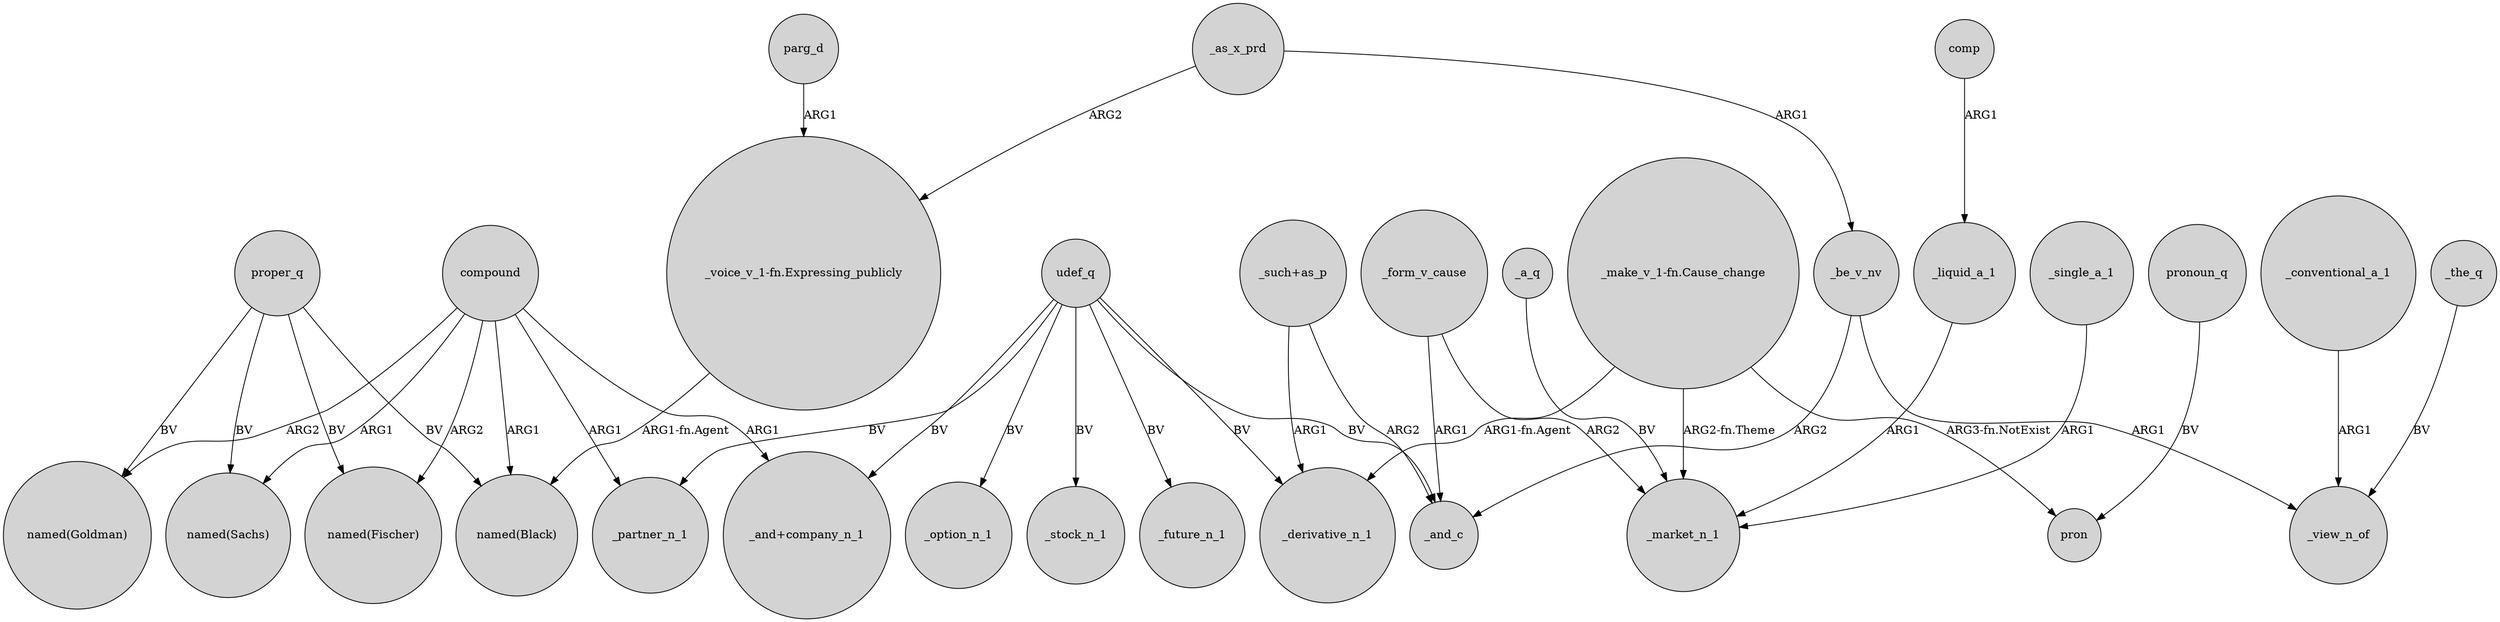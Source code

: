 digraph {
	node [shape=circle style=filled]
	proper_q -> "named(Fischer)" [label=BV]
	comp -> _liquid_a_1 [label=ARG1]
	"_make_v_1-fn.Cause_change" -> _derivative_n_1 [label="ARG1-fn.Agent"]
	_as_x_prd -> "_voice_v_1-fn.Expressing_publicly" [label=ARG2]
	udef_q -> _option_n_1 [label=BV]
	_form_v_cause -> _market_n_1 [label=ARG2]
	compound -> "named(Sachs)" [label=ARG1]
	compound -> _partner_n_1 [label=ARG1]
	_conventional_a_1 -> _view_n_of [label=ARG1]
	_form_v_cause -> _and_c [label=ARG1]
	udef_q -> _partner_n_1 [label=BV]
	udef_q -> _derivative_n_1 [label=BV]
	proper_q -> "named(Black)" [label=BV]
	proper_q -> "named(Goldman)" [label=BV]
	pronoun_q -> pron [label=BV]
	_the_q -> _view_n_of [label=BV]
	"_such+as_p" -> _and_c [label=ARG2]
	udef_q -> _stock_n_1 [label=BV]
	_single_a_1 -> _market_n_1 [label=ARG1]
	"_make_v_1-fn.Cause_change" -> pron [label="ARG3-fn.NotExist"]
	compound -> "named(Black)" [label=ARG1]
	compound -> "named(Goldman)" [label=ARG2]
	udef_q -> _future_n_1 [label=BV]
	"_such+as_p" -> _derivative_n_1 [label=ARG1]
	_a_q -> _market_n_1 [label=BV]
	proper_q -> "named(Sachs)" [label=BV]
	_be_v_nv -> _view_n_of [label=ARG1]
	_be_v_nv -> _and_c [label=ARG2]
	_liquid_a_1 -> _market_n_1 [label=ARG1]
	udef_q -> "_and+company_n_1" [label=BV]
	"_make_v_1-fn.Cause_change" -> _market_n_1 [label="ARG2-fn.Theme"]
	compound -> "named(Fischer)" [label=ARG2]
	parg_d -> "_voice_v_1-fn.Expressing_publicly" [label=ARG1]
	udef_q -> _and_c [label=BV]
	"_voice_v_1-fn.Expressing_publicly" -> "named(Black)" [label="ARG1-fn.Agent"]
	compound -> "_and+company_n_1" [label=ARG1]
	_as_x_prd -> _be_v_nv [label=ARG1]
}
